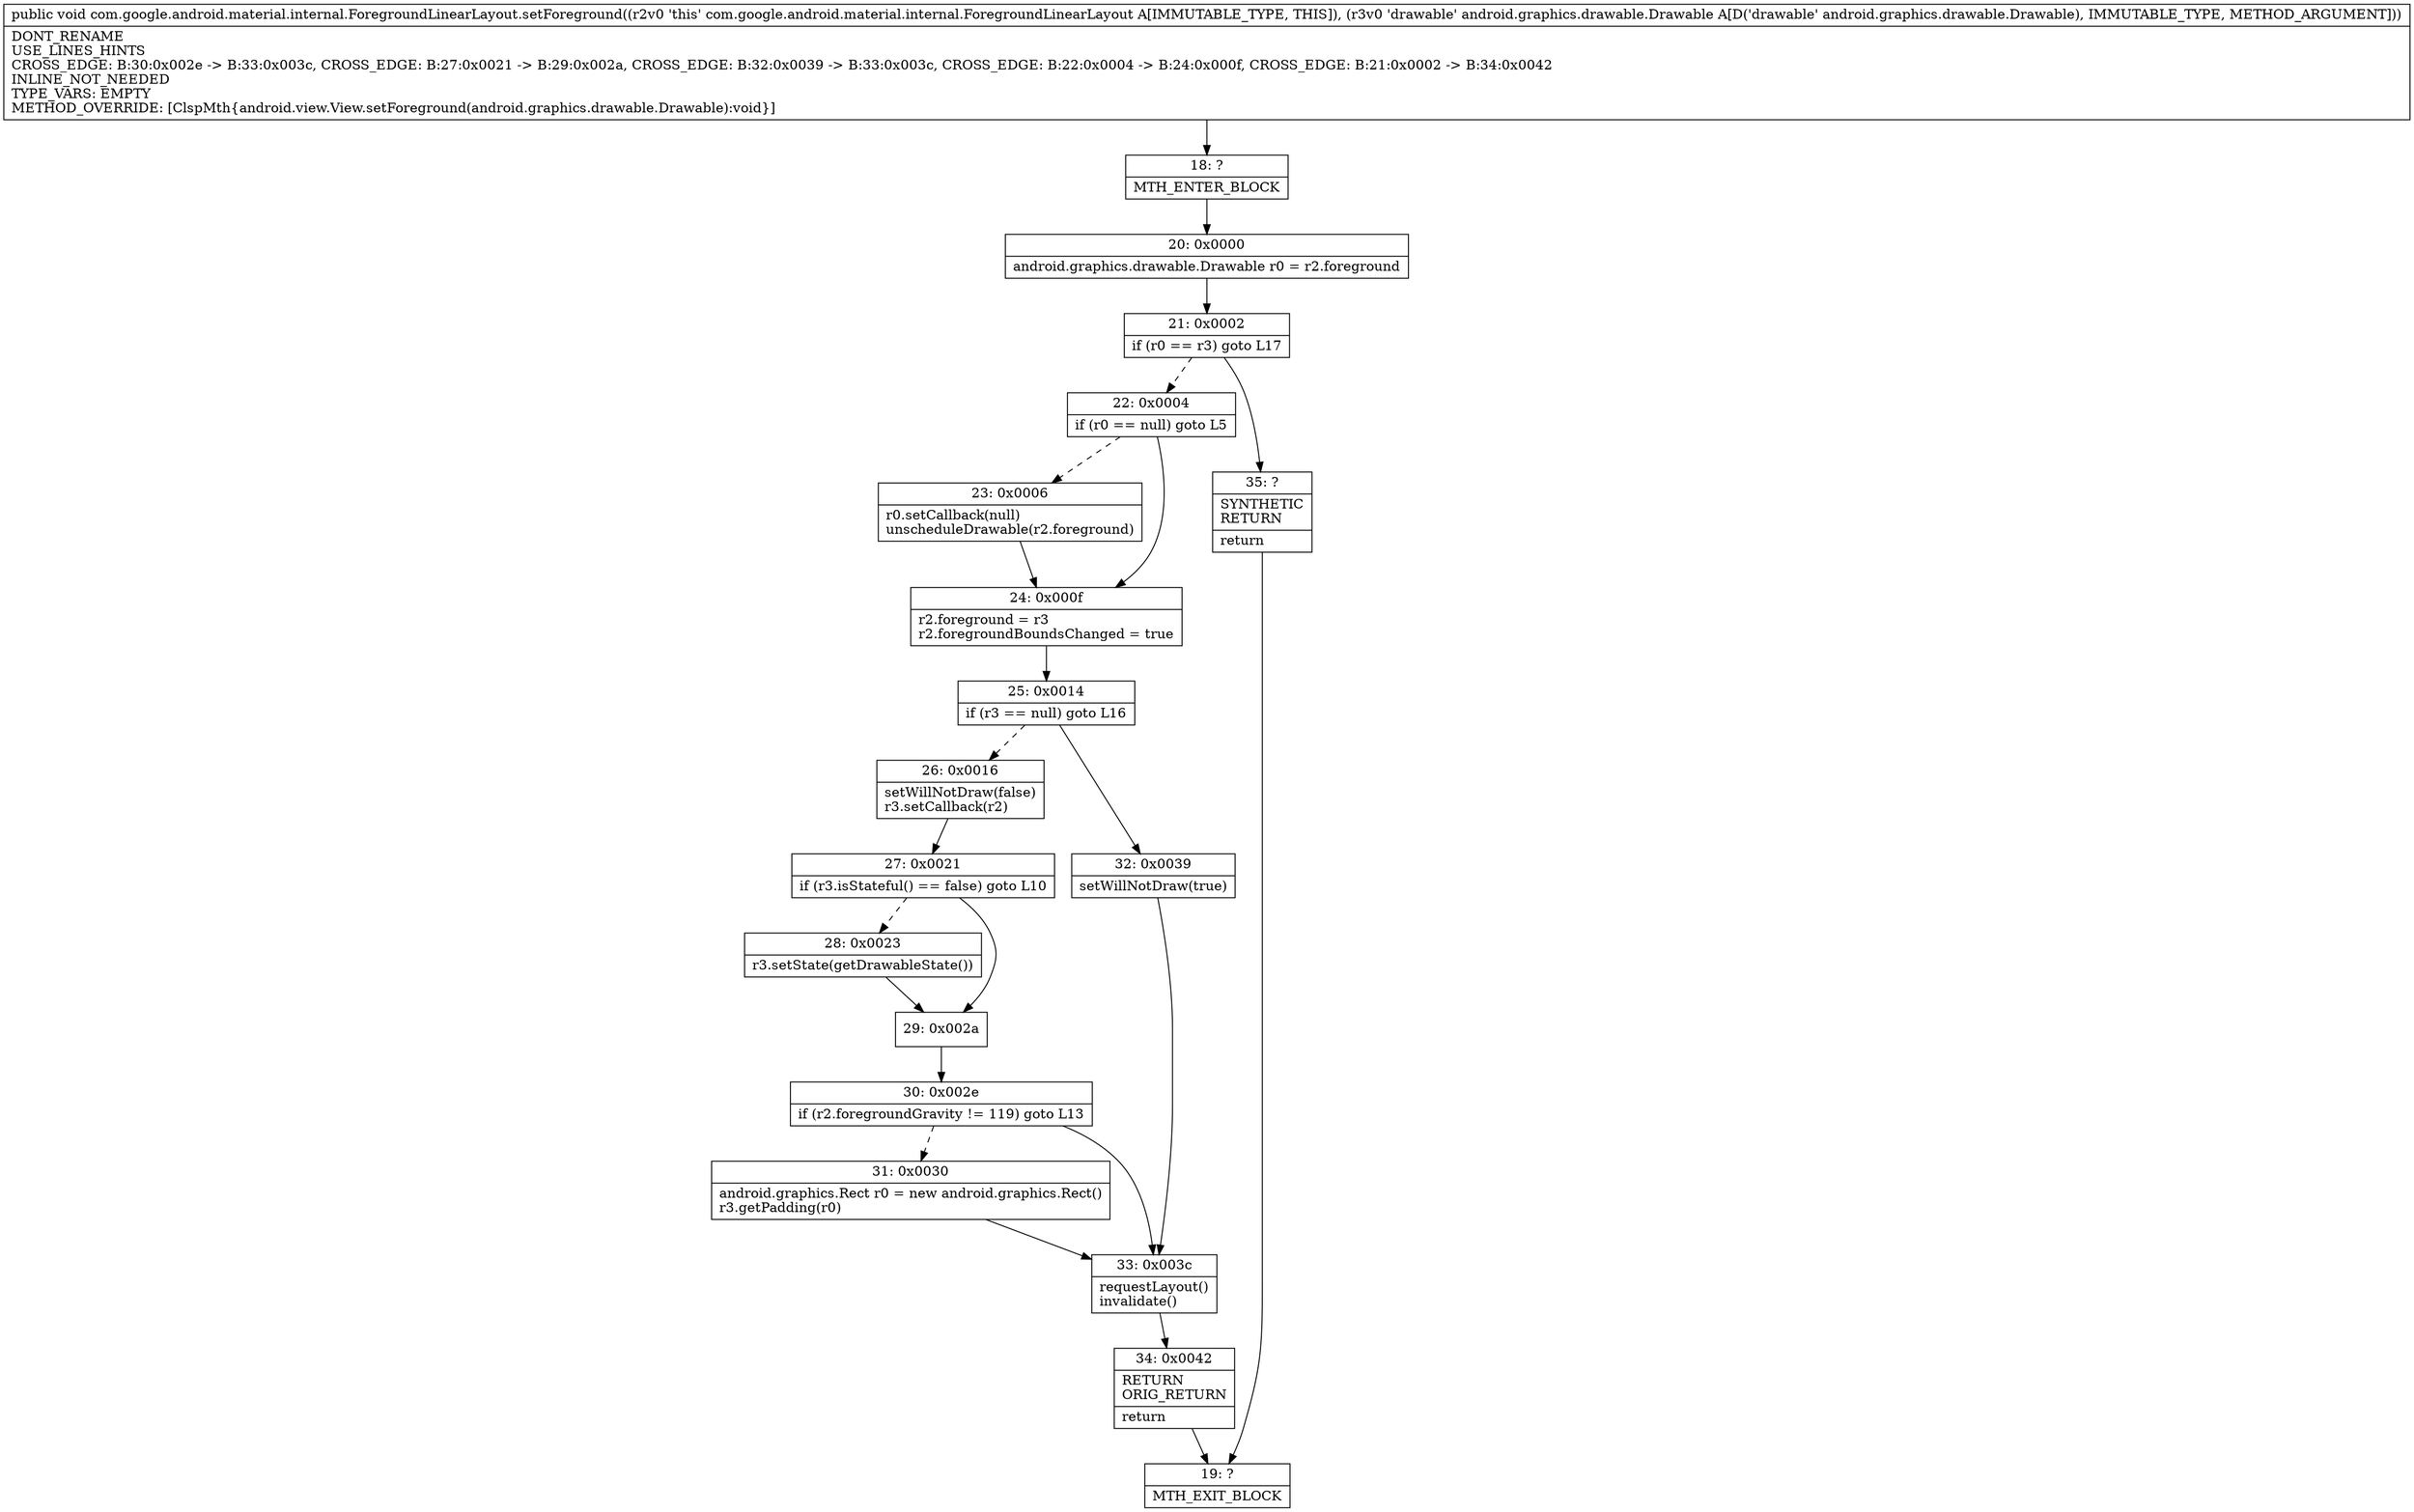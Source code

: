 digraph "CFG forcom.google.android.material.internal.ForegroundLinearLayout.setForeground(Landroid\/graphics\/drawable\/Drawable;)V" {
Node_18 [shape=record,label="{18\:\ ?|MTH_ENTER_BLOCK\l}"];
Node_20 [shape=record,label="{20\:\ 0x0000|android.graphics.drawable.Drawable r0 = r2.foreground\l}"];
Node_21 [shape=record,label="{21\:\ 0x0002|if (r0 == r3) goto L17\l}"];
Node_22 [shape=record,label="{22\:\ 0x0004|if (r0 == null) goto L5\l}"];
Node_23 [shape=record,label="{23\:\ 0x0006|r0.setCallback(null)\lunscheduleDrawable(r2.foreground)\l}"];
Node_24 [shape=record,label="{24\:\ 0x000f|r2.foreground = r3\lr2.foregroundBoundsChanged = true\l}"];
Node_25 [shape=record,label="{25\:\ 0x0014|if (r3 == null) goto L16\l}"];
Node_26 [shape=record,label="{26\:\ 0x0016|setWillNotDraw(false)\lr3.setCallback(r2)\l}"];
Node_27 [shape=record,label="{27\:\ 0x0021|if (r3.isStateful() == false) goto L10\l}"];
Node_28 [shape=record,label="{28\:\ 0x0023|r3.setState(getDrawableState())\l}"];
Node_29 [shape=record,label="{29\:\ 0x002a}"];
Node_30 [shape=record,label="{30\:\ 0x002e|if (r2.foregroundGravity != 119) goto L13\l}"];
Node_31 [shape=record,label="{31\:\ 0x0030|android.graphics.Rect r0 = new android.graphics.Rect()\lr3.getPadding(r0)\l}"];
Node_33 [shape=record,label="{33\:\ 0x003c|requestLayout()\linvalidate()\l}"];
Node_34 [shape=record,label="{34\:\ 0x0042|RETURN\lORIG_RETURN\l|return\l}"];
Node_19 [shape=record,label="{19\:\ ?|MTH_EXIT_BLOCK\l}"];
Node_32 [shape=record,label="{32\:\ 0x0039|setWillNotDraw(true)\l}"];
Node_35 [shape=record,label="{35\:\ ?|SYNTHETIC\lRETURN\l|return\l}"];
MethodNode[shape=record,label="{public void com.google.android.material.internal.ForegroundLinearLayout.setForeground((r2v0 'this' com.google.android.material.internal.ForegroundLinearLayout A[IMMUTABLE_TYPE, THIS]), (r3v0 'drawable' android.graphics.drawable.Drawable A[D('drawable' android.graphics.drawable.Drawable), IMMUTABLE_TYPE, METHOD_ARGUMENT]))  | DONT_RENAME\lUSE_LINES_HINTS\lCROSS_EDGE: B:30:0x002e \-\> B:33:0x003c, CROSS_EDGE: B:27:0x0021 \-\> B:29:0x002a, CROSS_EDGE: B:32:0x0039 \-\> B:33:0x003c, CROSS_EDGE: B:22:0x0004 \-\> B:24:0x000f, CROSS_EDGE: B:21:0x0002 \-\> B:34:0x0042\lINLINE_NOT_NEEDED\lTYPE_VARS: EMPTY\lMETHOD_OVERRIDE: [ClspMth\{android.view.View.setForeground(android.graphics.drawable.Drawable):void\}]\l}"];
MethodNode -> Node_18;Node_18 -> Node_20;
Node_20 -> Node_21;
Node_21 -> Node_22[style=dashed];
Node_21 -> Node_35;
Node_22 -> Node_23[style=dashed];
Node_22 -> Node_24;
Node_23 -> Node_24;
Node_24 -> Node_25;
Node_25 -> Node_26[style=dashed];
Node_25 -> Node_32;
Node_26 -> Node_27;
Node_27 -> Node_28[style=dashed];
Node_27 -> Node_29;
Node_28 -> Node_29;
Node_29 -> Node_30;
Node_30 -> Node_31[style=dashed];
Node_30 -> Node_33;
Node_31 -> Node_33;
Node_33 -> Node_34;
Node_34 -> Node_19;
Node_32 -> Node_33;
Node_35 -> Node_19;
}

